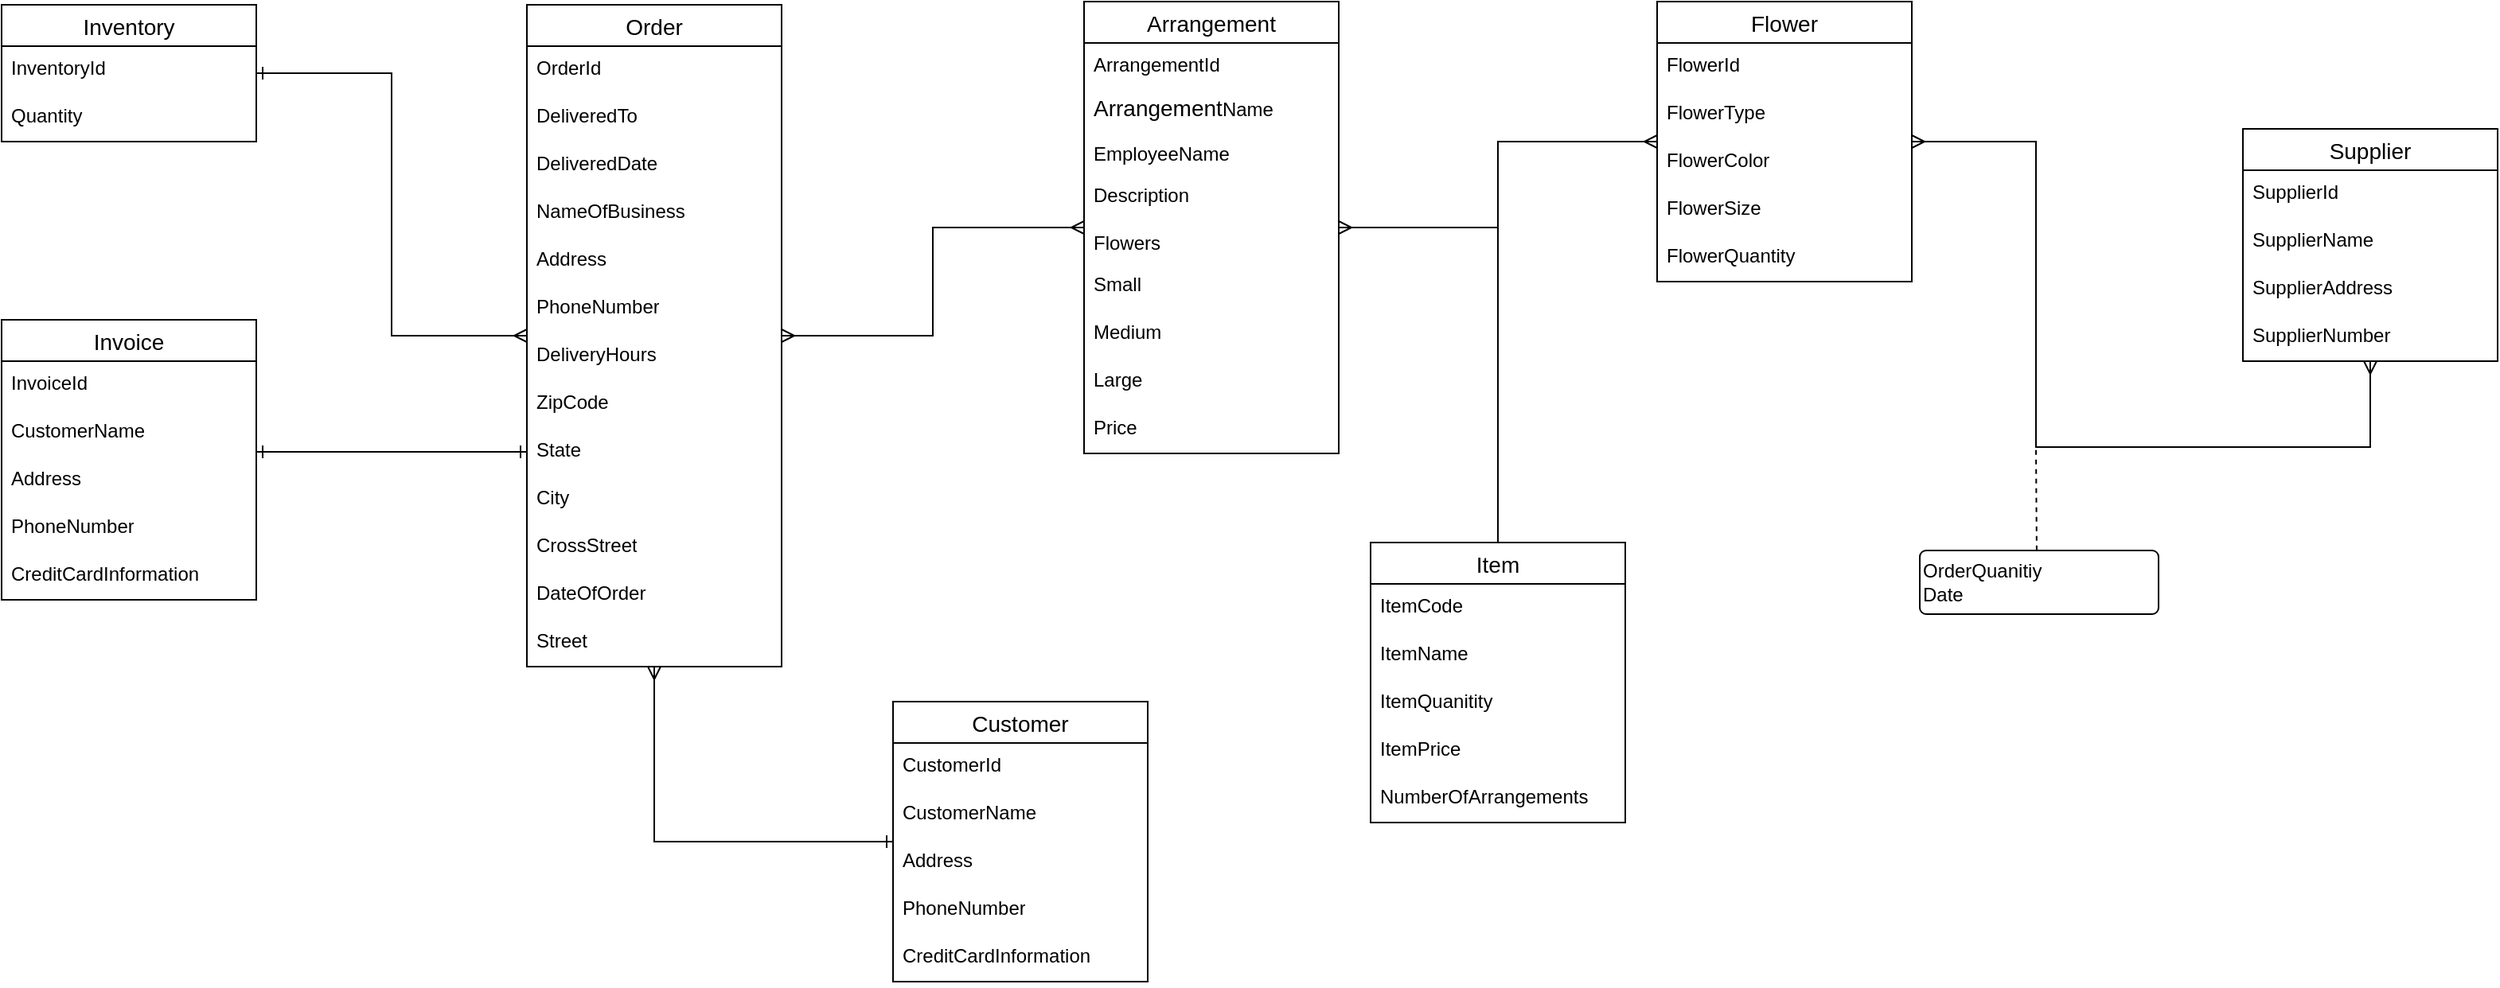 <mxfile version="25.0.1">
  <diagram id="R2lEEEUBdFMjLlhIrx00" name="Page-1">
    <mxGraphModel dx="1767" dy="654" grid="1" gridSize="10" guides="1" tooltips="1" connect="1" arrows="1" fold="1" page="1" pageScale="1" pageWidth="5000" pageHeight="5000" math="0" shadow="0" extFonts="Permanent Marker^https://fonts.googleapis.com/css?family=Permanent+Marker">
      <root>
        <mxCell id="0" />
        <mxCell id="1" parent="0" />
        <mxCell id="cr4WacoqoxGYfJOyHTKL-78" style="edgeStyle=orthogonalEdgeStyle;rounded=0;orthogonalLoop=1;jettySize=auto;html=1;endArrow=ERone;endFill=0;startArrow=ERmany;startFill=0;" parent="1" source="cr4WacoqoxGYfJOyHTKL-1" target="cr4WacoqoxGYfJOyHTKL-33" edge="1">
          <mxGeometry relative="1" as="geometry" />
        </mxCell>
        <mxCell id="Tg5N2Enx0QmMGBQ4f52e-20" style="edgeStyle=orthogonalEdgeStyle;rounded=0;orthogonalLoop=1;jettySize=auto;html=1;startArrow=ERmany;startFill=0;endArrow=ERmany;endFill=0;" edge="1" parent="1" source="cr4WacoqoxGYfJOyHTKL-1" target="cr4WacoqoxGYfJOyHTKL-9">
          <mxGeometry relative="1" as="geometry" />
        </mxCell>
        <mxCell id="cr4WacoqoxGYfJOyHTKL-1" value="Order" style="swimlane;fontStyle=0;childLayout=stackLayout;horizontal=1;startSize=26;horizontalStack=0;resizeParent=1;resizeParentMax=0;resizeLast=0;collapsible=1;marginBottom=0;align=center;fontSize=14;" parent="1" vertex="1">
          <mxGeometry x="2290" y="802" width="160" height="416" as="geometry" />
        </mxCell>
        <mxCell id="cr4WacoqoxGYfJOyHTKL-68" value="OrderId" style="text;strokeColor=none;fillColor=none;spacingLeft=4;spacingRight=4;overflow=hidden;rotatable=0;points=[[0,0.5],[1,0.5]];portConstraint=eastwest;fontSize=12;whiteSpace=wrap;html=1;" parent="cr4WacoqoxGYfJOyHTKL-1" vertex="1">
          <mxGeometry y="26" width="160" height="30" as="geometry" />
        </mxCell>
        <mxCell id="cr4WacoqoxGYfJOyHTKL-2" value="DeliveredTo" style="text;strokeColor=none;fillColor=none;spacingLeft=4;spacingRight=4;overflow=hidden;rotatable=0;points=[[0,0.5],[1,0.5]];portConstraint=eastwest;fontSize=12;whiteSpace=wrap;html=1;" parent="cr4WacoqoxGYfJOyHTKL-1" vertex="1">
          <mxGeometry y="56" width="160" height="30" as="geometry" />
        </mxCell>
        <mxCell id="cr4WacoqoxGYfJOyHTKL-3" value="DeliveredDate" style="text;strokeColor=none;fillColor=none;spacingLeft=4;spacingRight=4;overflow=hidden;rotatable=0;points=[[0,0.5],[1,0.5]];portConstraint=eastwest;fontSize=12;whiteSpace=wrap;html=1;" parent="cr4WacoqoxGYfJOyHTKL-1" vertex="1">
          <mxGeometry y="86" width="160" height="30" as="geometry" />
        </mxCell>
        <mxCell id="cr4WacoqoxGYfJOyHTKL-49" value="NameOfBusiness" style="text;strokeColor=none;fillColor=none;spacingLeft=4;spacingRight=4;overflow=hidden;rotatable=0;points=[[0,0.5],[1,0.5]];portConstraint=eastwest;fontSize=12;whiteSpace=wrap;html=1;" parent="cr4WacoqoxGYfJOyHTKL-1" vertex="1">
          <mxGeometry y="116" width="160" height="30" as="geometry" />
        </mxCell>
        <mxCell id="cr4WacoqoxGYfJOyHTKL-53" value="Address" style="text;strokeColor=none;fillColor=none;spacingLeft=4;spacingRight=4;overflow=hidden;rotatable=0;points=[[0,0.5],[1,0.5]];portConstraint=eastwest;fontSize=12;whiteSpace=wrap;html=1;" parent="cr4WacoqoxGYfJOyHTKL-1" vertex="1">
          <mxGeometry y="146" width="160" height="30" as="geometry" />
        </mxCell>
        <mxCell id="cr4WacoqoxGYfJOyHTKL-56" value="PhoneNumber" style="text;strokeColor=none;fillColor=none;spacingLeft=4;spacingRight=4;overflow=hidden;rotatable=0;points=[[0,0.5],[1,0.5]];portConstraint=eastwest;fontSize=12;whiteSpace=wrap;html=1;" parent="cr4WacoqoxGYfJOyHTKL-1" vertex="1">
          <mxGeometry y="176" width="160" height="30" as="geometry" />
        </mxCell>
        <mxCell id="cr4WacoqoxGYfJOyHTKL-58" value="DeliveryHours" style="text;strokeColor=none;fillColor=none;spacingLeft=4;spacingRight=4;overflow=hidden;rotatable=0;points=[[0,0.5],[1,0.5]];portConstraint=eastwest;fontSize=12;whiteSpace=wrap;html=1;" parent="cr4WacoqoxGYfJOyHTKL-1" vertex="1">
          <mxGeometry y="206" width="160" height="30" as="geometry" />
        </mxCell>
        <mxCell id="cr4WacoqoxGYfJOyHTKL-55" value="ZipCode" style="text;strokeColor=none;fillColor=none;spacingLeft=4;spacingRight=4;overflow=hidden;rotatable=0;points=[[0,0.5],[1,0.5]];portConstraint=eastwest;fontSize=12;whiteSpace=wrap;html=1;" parent="cr4WacoqoxGYfJOyHTKL-1" vertex="1">
          <mxGeometry y="236" width="160" height="30" as="geometry" />
        </mxCell>
        <mxCell id="cr4WacoqoxGYfJOyHTKL-54" value="State" style="text;strokeColor=none;fillColor=none;spacingLeft=4;spacingRight=4;overflow=hidden;rotatable=0;points=[[0,0.5],[1,0.5]];portConstraint=eastwest;fontSize=12;whiteSpace=wrap;html=1;" parent="cr4WacoqoxGYfJOyHTKL-1" vertex="1">
          <mxGeometry y="266" width="160" height="30" as="geometry" />
        </mxCell>
        <mxCell id="cr4WacoqoxGYfJOyHTKL-52" value="City" style="text;strokeColor=none;fillColor=none;spacingLeft=4;spacingRight=4;overflow=hidden;rotatable=0;points=[[0,0.5],[1,0.5]];portConstraint=eastwest;fontSize=12;whiteSpace=wrap;html=1;" parent="cr4WacoqoxGYfJOyHTKL-1" vertex="1">
          <mxGeometry y="296" width="160" height="30" as="geometry" />
        </mxCell>
        <mxCell id="cr4WacoqoxGYfJOyHTKL-51" value="CrossStreet" style="text;strokeColor=none;fillColor=none;spacingLeft=4;spacingRight=4;overflow=hidden;rotatable=0;points=[[0,0.5],[1,0.5]];portConstraint=eastwest;fontSize=12;whiteSpace=wrap;html=1;" parent="cr4WacoqoxGYfJOyHTKL-1" vertex="1">
          <mxGeometry y="326" width="160" height="30" as="geometry" />
        </mxCell>
        <mxCell id="cr4WacoqoxGYfJOyHTKL-38" value="DateOfOrder" style="text;strokeColor=none;fillColor=none;spacingLeft=4;spacingRight=4;overflow=hidden;rotatable=0;points=[[0,0.5],[1,0.5]];portConstraint=eastwest;fontSize=12;whiteSpace=wrap;html=1;" parent="cr4WacoqoxGYfJOyHTKL-1" vertex="1">
          <mxGeometry y="356" width="160" height="30" as="geometry" />
        </mxCell>
        <mxCell id="cr4WacoqoxGYfJOyHTKL-50" value="Street" style="text;strokeColor=none;fillColor=none;spacingLeft=4;spacingRight=4;overflow=hidden;rotatable=0;points=[[0,0.5],[1,0.5]];portConstraint=eastwest;fontSize=12;whiteSpace=wrap;html=1;" parent="cr4WacoqoxGYfJOyHTKL-1" vertex="1">
          <mxGeometry y="386" width="160" height="30" as="geometry" />
        </mxCell>
        <mxCell id="cr4WacoqoxGYfJOyHTKL-80" style="edgeStyle=orthogonalEdgeStyle;rounded=0;orthogonalLoop=1;jettySize=auto;html=1;endArrow=ERmany;endFill=0;startArrow=ERone;startFill=0;" parent="1" source="cr4WacoqoxGYfJOyHTKL-5" target="cr4WacoqoxGYfJOyHTKL-1" edge="1">
          <mxGeometry relative="1" as="geometry" />
        </mxCell>
        <mxCell id="cr4WacoqoxGYfJOyHTKL-5" value="Customer" style="swimlane;fontStyle=0;childLayout=stackLayout;horizontal=1;startSize=26;horizontalStack=0;resizeParent=1;resizeParentMax=0;resizeLast=0;collapsible=1;marginBottom=0;align=center;fontSize=14;" parent="1" vertex="1">
          <mxGeometry x="2520" y="1240" width="160" height="176" as="geometry" />
        </mxCell>
        <mxCell id="Tg5N2Enx0QmMGBQ4f52e-21" value="CustomerId" style="text;strokeColor=none;fillColor=none;spacingLeft=4;spacingRight=4;overflow=hidden;rotatable=0;points=[[0,0.5],[1,0.5]];portConstraint=eastwest;fontSize=12;whiteSpace=wrap;html=1;" vertex="1" parent="cr4WacoqoxGYfJOyHTKL-5">
          <mxGeometry y="26" width="160" height="30" as="geometry" />
        </mxCell>
        <mxCell id="cr4WacoqoxGYfJOyHTKL-6" value="CustomerName" style="text;strokeColor=none;fillColor=none;spacingLeft=4;spacingRight=4;overflow=hidden;rotatable=0;points=[[0,0.5],[1,0.5]];portConstraint=eastwest;fontSize=12;whiteSpace=wrap;html=1;" parent="cr4WacoqoxGYfJOyHTKL-5" vertex="1">
          <mxGeometry y="56" width="160" height="30" as="geometry" />
        </mxCell>
        <mxCell id="cr4WacoqoxGYfJOyHTKL-7" value="Address" style="text;strokeColor=none;fillColor=none;spacingLeft=4;spacingRight=4;overflow=hidden;rotatable=0;points=[[0,0.5],[1,0.5]];portConstraint=eastwest;fontSize=12;whiteSpace=wrap;html=1;" parent="cr4WacoqoxGYfJOyHTKL-5" vertex="1">
          <mxGeometry y="86" width="160" height="30" as="geometry" />
        </mxCell>
        <mxCell id="cr4WacoqoxGYfJOyHTKL-8" value="PhoneNumber" style="text;strokeColor=none;fillColor=none;spacingLeft=4;spacingRight=4;overflow=hidden;rotatable=0;points=[[0,0.5],[1,0.5]];portConstraint=eastwest;fontSize=12;whiteSpace=wrap;html=1;" parent="cr4WacoqoxGYfJOyHTKL-5" vertex="1">
          <mxGeometry y="116" width="160" height="30" as="geometry" />
        </mxCell>
        <mxCell id="cr4WacoqoxGYfJOyHTKL-71" value="CreditCardInformation" style="text;strokeColor=none;fillColor=none;spacingLeft=4;spacingRight=4;overflow=hidden;rotatable=0;points=[[0,0.5],[1,0.5]];portConstraint=eastwest;fontSize=12;whiteSpace=wrap;html=1;" parent="cr4WacoqoxGYfJOyHTKL-5" vertex="1">
          <mxGeometry y="146" width="160" height="30" as="geometry" />
        </mxCell>
        <mxCell id="Tg5N2Enx0QmMGBQ4f52e-25" style="edgeStyle=orthogonalEdgeStyle;rounded=0;orthogonalLoop=1;jettySize=auto;html=1;startArrow=ERmany;startFill=0;endArrow=ERmany;endFill=0;" edge="1" parent="1" source="cr4WacoqoxGYfJOyHTKL-9" target="cr4WacoqoxGYfJOyHTKL-21">
          <mxGeometry relative="1" as="geometry" />
        </mxCell>
        <mxCell id="cr4WacoqoxGYfJOyHTKL-9" value="Arrangement" style="swimlane;fontStyle=0;childLayout=stackLayout;horizontal=1;startSize=26;horizontalStack=0;resizeParent=1;resizeParentMax=0;resizeLast=0;collapsible=1;marginBottom=0;align=center;fontSize=14;" parent="1" vertex="1">
          <mxGeometry x="2640" y="800" width="160" height="284" as="geometry" />
        </mxCell>
        <mxCell id="Tg5N2Enx0QmMGBQ4f52e-23" value="ArrangementId" style="text;strokeColor=none;fillColor=none;spacingLeft=4;spacingRight=4;overflow=hidden;rotatable=0;points=[[0,0.5],[1,0.5]];portConstraint=eastwest;fontSize=12;whiteSpace=wrap;html=1;" vertex="1" parent="cr4WacoqoxGYfJOyHTKL-9">
          <mxGeometry y="26" width="160" height="26" as="geometry" />
        </mxCell>
        <mxCell id="cr4WacoqoxGYfJOyHTKL-10" value="&lt;span style=&quot;font-size: 14px; text-align: center; text-wrap-mode: nowrap;&quot;&gt;Arrangement&lt;/span&gt;Name" style="text;strokeColor=none;fillColor=none;spacingLeft=4;spacingRight=4;overflow=hidden;rotatable=0;points=[[0,0.5],[1,0.5]];portConstraint=eastwest;fontSize=12;whiteSpace=wrap;html=1;" parent="cr4WacoqoxGYfJOyHTKL-9" vertex="1">
          <mxGeometry y="52" width="160" height="30" as="geometry" />
        </mxCell>
        <mxCell id="Tg5N2Enx0QmMGBQ4f52e-1" value="EmployeeName" style="text;strokeColor=none;fillColor=none;spacingLeft=4;spacingRight=4;overflow=hidden;rotatable=0;points=[[0,0.5],[1,0.5]];portConstraint=eastwest;fontSize=12;whiteSpace=wrap;html=1;" vertex="1" parent="cr4WacoqoxGYfJOyHTKL-9">
          <mxGeometry y="82" width="160" height="26" as="geometry" />
        </mxCell>
        <mxCell id="cr4WacoqoxGYfJOyHTKL-11" value="Description" style="text;strokeColor=none;fillColor=none;spacingLeft=4;spacingRight=4;overflow=hidden;rotatable=0;points=[[0,0.5],[1,0.5]];portConstraint=eastwest;fontSize=12;whiteSpace=wrap;html=1;" parent="cr4WacoqoxGYfJOyHTKL-9" vertex="1">
          <mxGeometry y="108" width="160" height="30" as="geometry" />
        </mxCell>
        <mxCell id="cr4WacoqoxGYfJOyHTKL-12" value="Flowers" style="text;strokeColor=none;fillColor=none;spacingLeft=4;spacingRight=4;overflow=hidden;rotatable=0;points=[[0,0.5],[1,0.5]];portConstraint=eastwest;fontSize=12;whiteSpace=wrap;html=1;" parent="cr4WacoqoxGYfJOyHTKL-9" vertex="1">
          <mxGeometry y="138" width="160" height="26" as="geometry" />
        </mxCell>
        <mxCell id="cr4WacoqoxGYfJOyHTKL-45" value="Small" style="text;strokeColor=none;fillColor=none;spacingLeft=4;spacingRight=4;overflow=hidden;rotatable=0;points=[[0,0.5],[1,0.5]];portConstraint=eastwest;fontSize=12;whiteSpace=wrap;html=1;" parent="cr4WacoqoxGYfJOyHTKL-9" vertex="1">
          <mxGeometry y="164" width="160" height="30" as="geometry" />
        </mxCell>
        <mxCell id="cr4WacoqoxGYfJOyHTKL-46" value="Medium" style="text;strokeColor=none;fillColor=none;spacingLeft=4;spacingRight=4;overflow=hidden;rotatable=0;points=[[0,0.5],[1,0.5]];portConstraint=eastwest;fontSize=12;whiteSpace=wrap;html=1;" parent="cr4WacoqoxGYfJOyHTKL-9" vertex="1">
          <mxGeometry y="194" width="160" height="30" as="geometry" />
        </mxCell>
        <mxCell id="cr4WacoqoxGYfJOyHTKL-47" value="Large" style="text;strokeColor=none;fillColor=none;spacingLeft=4;spacingRight=4;overflow=hidden;rotatable=0;points=[[0,0.5],[1,0.5]];portConstraint=eastwest;fontSize=12;whiteSpace=wrap;html=1;" parent="cr4WacoqoxGYfJOyHTKL-9" vertex="1">
          <mxGeometry y="224" width="160" height="30" as="geometry" />
        </mxCell>
        <mxCell id="cr4WacoqoxGYfJOyHTKL-82" value="Price" style="text;strokeColor=none;fillColor=none;spacingLeft=4;spacingRight=4;overflow=hidden;rotatable=0;points=[[0,0.5],[1,0.5]];portConstraint=eastwest;fontSize=12;whiteSpace=wrap;html=1;" parent="cr4WacoqoxGYfJOyHTKL-9" vertex="1">
          <mxGeometry y="254" width="160" height="30" as="geometry" />
        </mxCell>
        <mxCell id="Tg5N2Enx0QmMGBQ4f52e-9" style="edgeStyle=orthogonalEdgeStyle;rounded=0;orthogonalLoop=1;jettySize=auto;html=1;endArrow=none;endFill=0;" edge="1" parent="1" source="cr4WacoqoxGYfJOyHTKL-13">
          <mxGeometry relative="1" as="geometry">
            <mxPoint x="2900" y="930" as="targetPoint" />
          </mxGeometry>
        </mxCell>
        <mxCell id="cr4WacoqoxGYfJOyHTKL-13" value="Item" style="swimlane;fontStyle=0;childLayout=stackLayout;horizontal=1;startSize=26;horizontalStack=0;resizeParent=1;resizeParentMax=0;resizeLast=0;collapsible=1;marginBottom=0;align=center;fontSize=14;" parent="1" vertex="1">
          <mxGeometry x="2820" y="1140" width="160" height="176" as="geometry" />
        </mxCell>
        <mxCell id="cr4WacoqoxGYfJOyHTKL-16" value="ItemCode" style="text;strokeColor=none;fillColor=none;spacingLeft=4;spacingRight=4;overflow=hidden;rotatable=0;points=[[0,0.5],[1,0.5]];portConstraint=eastwest;fontSize=12;whiteSpace=wrap;html=1;" parent="cr4WacoqoxGYfJOyHTKL-13" vertex="1">
          <mxGeometry y="26" width="160" height="30" as="geometry" />
        </mxCell>
        <mxCell id="Tg5N2Enx0QmMGBQ4f52e-3" value="ItemName" style="text;strokeColor=none;fillColor=none;spacingLeft=4;spacingRight=4;overflow=hidden;rotatable=0;points=[[0,0.5],[1,0.5]];portConstraint=eastwest;fontSize=12;whiteSpace=wrap;html=1;" vertex="1" parent="cr4WacoqoxGYfJOyHTKL-13">
          <mxGeometry y="56" width="160" height="30" as="geometry" />
        </mxCell>
        <mxCell id="Tg5N2Enx0QmMGBQ4f52e-4" value="ItemQuanitity" style="text;strokeColor=none;fillColor=none;spacingLeft=4;spacingRight=4;overflow=hidden;rotatable=0;points=[[0,0.5],[1,0.5]];portConstraint=eastwest;fontSize=12;whiteSpace=wrap;html=1;" vertex="1" parent="cr4WacoqoxGYfJOyHTKL-13">
          <mxGeometry y="86" width="160" height="30" as="geometry" />
        </mxCell>
        <mxCell id="Tg5N2Enx0QmMGBQ4f52e-5" value="ItemPrice" style="text;strokeColor=none;fillColor=none;spacingLeft=4;spacingRight=4;overflow=hidden;rotatable=0;points=[[0,0.5],[1,0.5]];portConstraint=eastwest;fontSize=12;whiteSpace=wrap;html=1;" vertex="1" parent="cr4WacoqoxGYfJOyHTKL-13">
          <mxGeometry y="116" width="160" height="30" as="geometry" />
        </mxCell>
        <mxCell id="cr4WacoqoxGYfJOyHTKL-14" value="NumberOfArrangements" style="text;strokeColor=none;fillColor=none;spacingLeft=4;spacingRight=4;overflow=hidden;rotatable=0;points=[[0,0.5],[1,0.5]];portConstraint=eastwest;fontSize=12;whiteSpace=wrap;html=1;" parent="cr4WacoqoxGYfJOyHTKL-13" vertex="1">
          <mxGeometry y="146" width="160" height="30" as="geometry" />
        </mxCell>
        <mxCell id="cr4WacoqoxGYfJOyHTKL-74" style="edgeStyle=orthogonalEdgeStyle;rounded=0;orthogonalLoop=1;jettySize=auto;html=1;endArrow=ERmany;endFill=0;startArrow=ERmany;startFill=0;" parent="1" source="cr4WacoqoxGYfJOyHTKL-17" target="cr4WacoqoxGYfJOyHTKL-21" edge="1">
          <mxGeometry relative="1" as="geometry">
            <Array as="points">
              <mxPoint x="3448" y="1080" />
              <mxPoint x="3238" y="1080" />
              <mxPoint x="3238" y="888" />
            </Array>
          </mxGeometry>
        </mxCell>
        <mxCell id="cr4WacoqoxGYfJOyHTKL-17" value="Supplier" style="swimlane;fontStyle=0;childLayout=stackLayout;horizontal=1;startSize=26;horizontalStack=0;resizeParent=1;resizeParentMax=0;resizeLast=0;collapsible=1;marginBottom=0;align=center;fontSize=14;" parent="1" vertex="1">
          <mxGeometry x="3368" y="880" width="160" height="146" as="geometry" />
        </mxCell>
        <mxCell id="Tg5N2Enx0QmMGBQ4f52e-24" value="SupplierId" style="text;strokeColor=none;fillColor=none;spacingLeft=4;spacingRight=4;overflow=hidden;rotatable=0;points=[[0,0.5],[1,0.5]];portConstraint=eastwest;fontSize=12;whiteSpace=wrap;html=1;" vertex="1" parent="cr4WacoqoxGYfJOyHTKL-17">
          <mxGeometry y="26" width="160" height="30" as="geometry" />
        </mxCell>
        <mxCell id="cr4WacoqoxGYfJOyHTKL-18" value="SupplierName" style="text;strokeColor=none;fillColor=none;spacingLeft=4;spacingRight=4;overflow=hidden;rotatable=0;points=[[0,0.5],[1,0.5]];portConstraint=eastwest;fontSize=12;whiteSpace=wrap;html=1;" parent="cr4WacoqoxGYfJOyHTKL-17" vertex="1">
          <mxGeometry y="56" width="160" height="30" as="geometry" />
        </mxCell>
        <mxCell id="cr4WacoqoxGYfJOyHTKL-19" value="SupplierAddress" style="text;strokeColor=none;fillColor=none;spacingLeft=4;spacingRight=4;overflow=hidden;rotatable=0;points=[[0,0.5],[1,0.5]];portConstraint=eastwest;fontSize=12;whiteSpace=wrap;html=1;" parent="cr4WacoqoxGYfJOyHTKL-17" vertex="1">
          <mxGeometry y="86" width="160" height="30" as="geometry" />
        </mxCell>
        <mxCell id="cr4WacoqoxGYfJOyHTKL-20" value="SupplierNumber" style="text;strokeColor=none;fillColor=none;spacingLeft=4;spacingRight=4;overflow=hidden;rotatable=0;points=[[0,0.5],[1,0.5]];portConstraint=eastwest;fontSize=12;whiteSpace=wrap;html=1;" parent="cr4WacoqoxGYfJOyHTKL-17" vertex="1">
          <mxGeometry y="116" width="160" height="30" as="geometry" />
        </mxCell>
        <mxCell id="cr4WacoqoxGYfJOyHTKL-21" value="Flower" style="swimlane;fontStyle=0;childLayout=stackLayout;horizontal=1;startSize=26;horizontalStack=0;resizeParent=1;resizeParentMax=0;resizeLast=0;collapsible=1;marginBottom=0;align=center;fontSize=14;" parent="1" vertex="1">
          <mxGeometry x="3000" y="800" width="160" height="176" as="geometry" />
        </mxCell>
        <mxCell id="cr4WacoqoxGYfJOyHTKL-23" value="FlowerId" style="text;strokeColor=none;fillColor=none;spacingLeft=4;spacingRight=4;overflow=hidden;rotatable=0;points=[[0,0.5],[1,0.5]];portConstraint=eastwest;fontSize=12;whiteSpace=wrap;html=1;" parent="cr4WacoqoxGYfJOyHTKL-21" vertex="1">
          <mxGeometry y="26" width="160" height="30" as="geometry" />
        </mxCell>
        <mxCell id="cr4WacoqoxGYfJOyHTKL-22" value="FlowerType" style="text;strokeColor=none;fillColor=none;spacingLeft=4;spacingRight=4;overflow=hidden;rotatable=0;points=[[0,0.5],[1,0.5]];portConstraint=eastwest;fontSize=12;whiteSpace=wrap;html=1;" parent="cr4WacoqoxGYfJOyHTKL-21" vertex="1">
          <mxGeometry y="56" width="160" height="30" as="geometry" />
        </mxCell>
        <mxCell id="cr4WacoqoxGYfJOyHTKL-24" value="FlowerColor" style="text;strokeColor=none;fillColor=none;spacingLeft=4;spacingRight=4;overflow=hidden;rotatable=0;points=[[0,0.5],[1,0.5]];portConstraint=eastwest;fontSize=12;whiteSpace=wrap;html=1;" parent="cr4WacoqoxGYfJOyHTKL-21" vertex="1">
          <mxGeometry y="86" width="160" height="30" as="geometry" />
        </mxCell>
        <mxCell id="Tg5N2Enx0QmMGBQ4f52e-10" value="FlowerSize" style="text;strokeColor=none;fillColor=none;spacingLeft=4;spacingRight=4;overflow=hidden;rotatable=0;points=[[0,0.5],[1,0.5]];portConstraint=eastwest;fontSize=12;whiteSpace=wrap;html=1;" vertex="1" parent="cr4WacoqoxGYfJOyHTKL-21">
          <mxGeometry y="116" width="160" height="30" as="geometry" />
        </mxCell>
        <mxCell id="Tg5N2Enx0QmMGBQ4f52e-11" value="FlowerQuantity" style="text;strokeColor=none;fillColor=none;spacingLeft=4;spacingRight=4;overflow=hidden;rotatable=0;points=[[0,0.5],[1,0.5]];portConstraint=eastwest;fontSize=12;whiteSpace=wrap;html=1;" vertex="1" parent="cr4WacoqoxGYfJOyHTKL-21">
          <mxGeometry y="146" width="160" height="30" as="geometry" />
        </mxCell>
        <mxCell id="cr4WacoqoxGYfJOyHTKL-29" value="Invoice" style="swimlane;fontStyle=0;childLayout=stackLayout;horizontal=1;startSize=26;horizontalStack=0;resizeParent=1;resizeParentMax=0;resizeLast=0;collapsible=1;marginBottom=0;align=center;fontSize=14;" parent="1" vertex="1">
          <mxGeometry x="1960" y="1000" width="160" height="176" as="geometry" />
        </mxCell>
        <mxCell id="Tg5N2Enx0QmMGBQ4f52e-22" value="InvoiceId" style="text;strokeColor=none;fillColor=none;spacingLeft=4;spacingRight=4;overflow=hidden;rotatable=0;points=[[0,0.5],[1,0.5]];portConstraint=eastwest;fontSize=12;whiteSpace=wrap;html=1;" vertex="1" parent="cr4WacoqoxGYfJOyHTKL-29">
          <mxGeometry y="26" width="160" height="30" as="geometry" />
        </mxCell>
        <mxCell id="cr4WacoqoxGYfJOyHTKL-30" value="CustomerName" style="text;strokeColor=none;fillColor=none;spacingLeft=4;spacingRight=4;overflow=hidden;rotatable=0;points=[[0,0.5],[1,0.5]];portConstraint=eastwest;fontSize=12;whiteSpace=wrap;html=1;" parent="cr4WacoqoxGYfJOyHTKL-29" vertex="1">
          <mxGeometry y="56" width="160" height="30" as="geometry" />
        </mxCell>
        <mxCell id="cr4WacoqoxGYfJOyHTKL-31" value="Address" style="text;strokeColor=none;fillColor=none;spacingLeft=4;spacingRight=4;overflow=hidden;rotatable=0;points=[[0,0.5],[1,0.5]];portConstraint=eastwest;fontSize=12;whiteSpace=wrap;html=1;" parent="cr4WacoqoxGYfJOyHTKL-29" vertex="1">
          <mxGeometry y="86" width="160" height="30" as="geometry" />
        </mxCell>
        <mxCell id="cr4WacoqoxGYfJOyHTKL-32" value="PhoneNumber" style="text;strokeColor=none;fillColor=none;spacingLeft=4;spacingRight=4;overflow=hidden;rotatable=0;points=[[0,0.5],[1,0.5]];portConstraint=eastwest;fontSize=12;whiteSpace=wrap;html=1;" parent="cr4WacoqoxGYfJOyHTKL-29" vertex="1">
          <mxGeometry y="116" width="160" height="30" as="geometry" />
        </mxCell>
        <mxCell id="cr4WacoqoxGYfJOyHTKL-59" value="CreditCardInformation" style="text;strokeColor=none;fillColor=none;spacingLeft=4;spacingRight=4;overflow=hidden;rotatable=0;points=[[0,0.5],[1,0.5]];portConstraint=eastwest;fontSize=12;whiteSpace=wrap;html=1;" parent="cr4WacoqoxGYfJOyHTKL-29" vertex="1">
          <mxGeometry y="146" width="160" height="30" as="geometry" />
        </mxCell>
        <mxCell id="cr4WacoqoxGYfJOyHTKL-33" value="Inventory" style="swimlane;fontStyle=0;childLayout=stackLayout;horizontal=1;startSize=26;horizontalStack=0;resizeParent=1;resizeParentMax=0;resizeLast=0;collapsible=1;marginBottom=0;align=center;fontSize=14;" parent="1" vertex="1">
          <mxGeometry x="1960" y="802" width="160" height="86" as="geometry" />
        </mxCell>
        <mxCell id="cr4WacoqoxGYfJOyHTKL-35" value="InventoryId" style="text;strokeColor=none;fillColor=none;spacingLeft=4;spacingRight=4;overflow=hidden;rotatable=0;points=[[0,0.5],[1,0.5]];portConstraint=eastwest;fontSize=12;whiteSpace=wrap;html=1;" parent="cr4WacoqoxGYfJOyHTKL-33" vertex="1">
          <mxGeometry y="26" width="160" height="30" as="geometry" />
        </mxCell>
        <mxCell id="cr4WacoqoxGYfJOyHTKL-34" value="Quantity" style="text;strokeColor=none;fillColor=none;spacingLeft=4;spacingRight=4;overflow=hidden;rotatable=0;points=[[0,0.5],[1,0.5]];portConstraint=eastwest;fontSize=12;whiteSpace=wrap;html=1;" parent="cr4WacoqoxGYfJOyHTKL-33" vertex="1">
          <mxGeometry y="56" width="160" height="30" as="geometry" />
        </mxCell>
        <mxCell id="cr4WacoqoxGYfJOyHTKL-79" style="edgeStyle=orthogonalEdgeStyle;rounded=0;orthogonalLoop=1;jettySize=auto;html=1;endArrow=ERone;endFill=0;exitX=0;exitY=0.5;exitDx=0;exitDy=0;startArrow=ERone;startFill=0;" parent="1" source="cr4WacoqoxGYfJOyHTKL-54" target="cr4WacoqoxGYfJOyHTKL-29" edge="1">
          <mxGeometry relative="1" as="geometry">
            <Array as="points">
              <mxPoint x="1960" y="1052" />
              <mxPoint x="1960" y="1040" />
              <mxPoint x="1761" y="1040" />
            </Array>
          </mxGeometry>
        </mxCell>
        <mxCell id="Tg5N2Enx0QmMGBQ4f52e-18" style="edgeStyle=orthogonalEdgeStyle;rounded=0;orthogonalLoop=1;jettySize=auto;html=1;exitX=0.49;exitY=0.148;exitDx=0;exitDy=0;dashed=1;endArrow=none;endFill=0;exitPerimeter=0;" edge="1" parent="1" source="Tg5N2Enx0QmMGBQ4f52e-17">
          <mxGeometry relative="1" as="geometry">
            <mxPoint x="3238" y="1080" as="targetPoint" />
            <mxPoint x="3213" y="1266" as="sourcePoint" />
          </mxGeometry>
        </mxCell>
        <mxCell id="Tg5N2Enx0QmMGBQ4f52e-17" value="OrderQuanitiy&lt;div&gt;Date&lt;/div&gt;" style="rounded=1;arcSize=10;whiteSpace=wrap;html=1;align=left;" vertex="1" parent="1">
          <mxGeometry x="3165" y="1145" width="150" height="40" as="geometry" />
        </mxCell>
      </root>
    </mxGraphModel>
  </diagram>
</mxfile>
